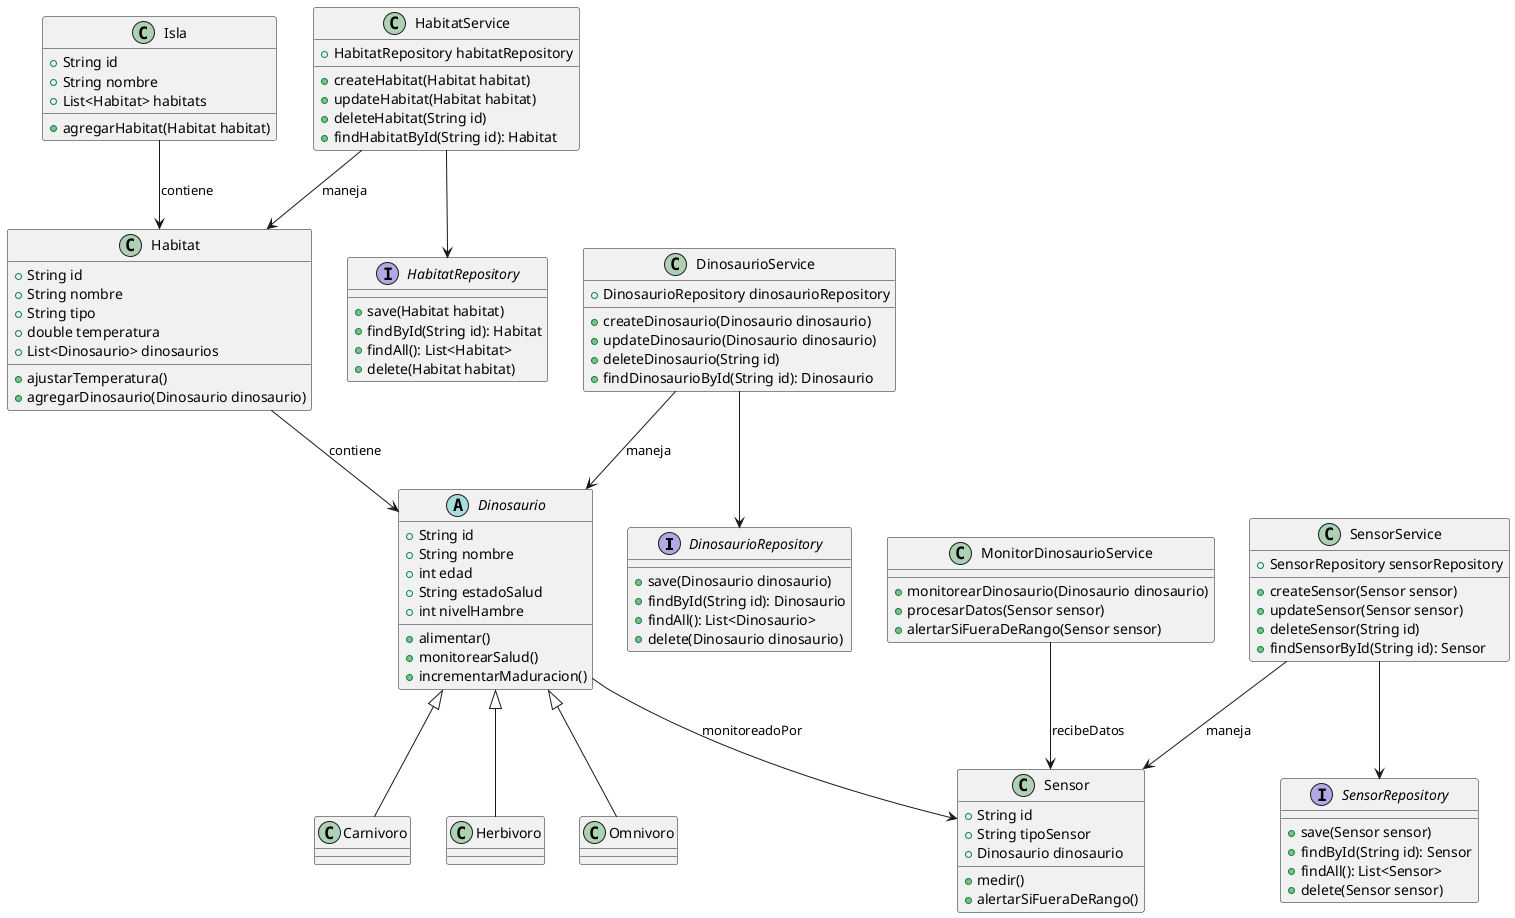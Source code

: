 @startuml
' Definición de interfaces y clases de repositorios
interface DinosaurioRepository {
    +save(Dinosaurio dinosaurio)
    +findById(String id): Dinosaurio
    +findAll(): List<Dinosaurio>
    +delete(Dinosaurio dinosaurio)
}

interface HabitatRepository {
    +save(Habitat habitat)
    +findById(String id): Habitat
    +findAll(): List<Habitat>
    +delete(Habitat habitat)
}

interface SensorRepository {
    +save(Sensor sensor)
    +findById(String id): Sensor
    +findAll(): List<Sensor>
    +delete(Sensor sensor)
}

' Clase abstracta Dinosaurio y sus subclases
abstract class Dinosaurio {
    +String id
    +String nombre
    +int edad
    +String estadoSalud
    +int nivelHambre

    +alimentar()
    +monitorearSalud()
    +incrementarMaduracion()
}

class Carnivoro extends Dinosaurio
class Herbivoro extends Dinosaurio
class Omnivoro extends Dinosaurio

' Clase Sensor y su relación con Dinosaurio
class Sensor {
    +String id
    +String tipoSensor
    +Dinosaurio dinosaurio
    +medir()
    +alertarSiFueraDeRango()
}

Dinosaurio --> Sensor : monitoreadoPor

' Clase Habitat que contiene dinosaurios
class Habitat {
    +String id
    +String nombre
    +String tipo
    +double temperatura
    +List<Dinosaurio> dinosaurios

    +ajustarTemperatura()
    +agregarDinosaurio(Dinosaurio dinosaurio)
}

Habitat --> Dinosaurio : contiene

' Clase Isla que contiene habitats
class Isla {
    +String id
    +String nombre
    +List<Habitat> habitats

    +agregarHabitat(Habitat habitat)
}

Isla --> Habitat : contiene

' Servicios principales para manejar dinosaurios, habitats, y sensores
class DinosaurioService {
    +DinosaurioRepository dinosaurioRepository
    +createDinosaurio(Dinosaurio dinosaurio)
    +updateDinosaurio(Dinosaurio dinosaurio)
    +deleteDinosaurio(String id)
    +findDinosaurioById(String id): Dinosaurio
}

class HabitatService {
    +HabitatRepository habitatRepository
    +createHabitat(Habitat habitat)
    +updateHabitat(Habitat habitat)
    +deleteHabitat(String id)
    +findHabitatById(String id): Habitat
}

class SensorService {
    +SensorRepository sensorRepository
    +createSensor(Sensor sensor)
    +updateSensor(Sensor sensor)
    +deleteSensor(String id)
    +findSensorById(String id): Sensor
}

' Clase de monitoreo que usa RabbitMQ para recibir datos de sensores
class MonitorDinosaurioService {
    +monitorearDinosaurio(Dinosaurio dinosaurio)
    +procesarDatos(Sensor sensor)
    +alertarSiFueraDeRango(Sensor sensor)
}

' Relaciones de servicios con sus repositorios
DinosaurioService --> DinosaurioRepository
HabitatService --> HabitatRepository
SensorService --> SensorRepository

' Conexión entre MonitorDinosaurioService y Sensor para monitoreo
MonitorDinosaurioService --> Sensor : recibeDatos

' Relaciones de componentes con clases y servicios en la aplicación
DinosaurioService --> Dinosaurio : maneja
HabitatService --> Habitat : maneja
SensorService --> Sensor : maneja

@enduml
